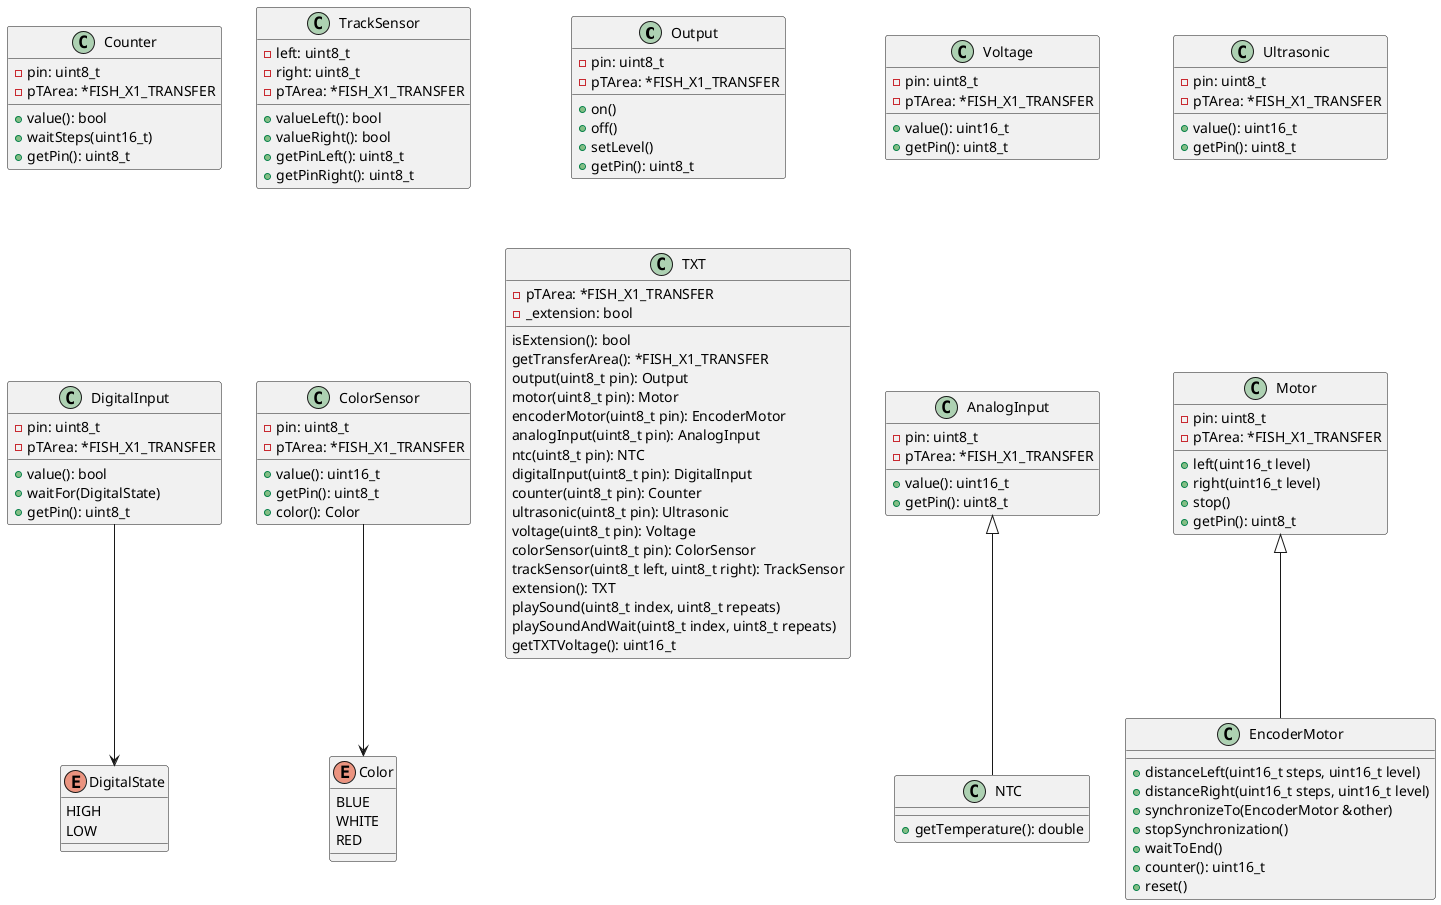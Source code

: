 @startuml low-level-api
class Output {
    -pin: uint8_t
    -pTArea: *FISH_X1_TRANSFER

    +on()
    +off()
    +setLevel()
    +getPin(): uint8_t
}

class DigitalInput {
    -pin: uint8_t
    -pTArea: *FISH_X1_TRANSFER

    +value(): bool
    +waitFor(DigitalState)
    +getPin(): uint8_t
}

class Counter {
    -pin: uint8_t
    -pTArea: *FISH_X1_TRANSFER

    +value(): bool
    +waitSteps(uint16_t)
    +getPin(): uint8_t
}

class AnalogInput {
    -pin: uint8_t
    -pTArea: *FISH_X1_TRANSFER

    +value(): uint16_t
    +getPin(): uint8_t
}

class NTC {
    +getTemperature(): double
}

class Ultrasonic {
    -pin: uint8_t
    -pTArea: *FISH_X1_TRANSFER

    +value(): uint16_t
    +getPin(): uint8_t
}

class ColorSensor {
    -pin: uint8_t
    -pTArea: *FISH_X1_TRANSFER

    +value(): uint16_t
    +getPin(): uint8_t
    +color(): Color
}

class Voltage {
    -pin: uint8_t
    -pTArea: *FISH_X1_TRANSFER

    +value(): uint16_t
    +getPin(): uint8_t
}

class TrackSensor {
    -left: uint8_t
    -right: uint8_t
    -pTArea: *FISH_X1_TRANSFER

    +valueLeft(): bool
    +valueRight(): bool
    +getPinLeft(): uint8_t
    +getPinRight(): uint8_t
}

class Motor {
    -pin: uint8_t
    -pTArea: *FISH_X1_TRANSFER

    +left(uint16_t level)
    +right(uint16_t level)
    +stop()
    +getPin(): uint8_t
}

class EncoderMotor {
    +distanceLeft(uint16_t steps, uint16_t level)
    +distanceRight(uint16_t steps, uint16_t level)
    +synchronizeTo(EncoderMotor &other)
    +stopSynchronization()
    +waitToEnd()
    +counter(): uint16_t
    +reset()
}

class TXT {
    -pTArea: *FISH_X1_TRANSFER
    -_extension: bool

    isExtension(): bool
    getTransferArea(): *FISH_X1_TRANSFER
    output(uint8_t pin): Output
    motor(uint8_t pin): Motor
    encoderMotor(uint8_t pin): EncoderMotor
    analogInput(uint8_t pin): AnalogInput
    ntc(uint8_t pin): NTC
    digitalInput(uint8_t pin): DigitalInput
    counter(uint8_t pin): Counter
    ultrasonic(uint8_t pin): Ultrasonic
    voltage(uint8_t pin): Voltage
    colorSensor(uint8_t pin): ColorSensor
    trackSensor(uint8_t left, uint8_t right): TrackSensor
    extension(): TXT
    playSound(uint8_t index, uint8_t repeats)
    playSoundAndWait(uint8_t index, uint8_t repeats)
    getTXTVoltage(): uint16_t
}

enum Color {
    BLUE
    WHITE
    RED
}

enum DigitalState {
    HIGH
    LOW
}

AnalogInput <|-- NTC
Motor <|-- EncoderMotor

ColorSensor --> Color
DigitalInput --> DigitalState

Voltage -[hidden]-> AnalogInput
TrackSensor -[hidden]-> ColorSensor
Counter -[hidden]-> DigitalInput
Ultrasonic -[hidden]-> Motor
Output -[hidden]-> TXT
Counter -[hidden]> TrackSensor
@enduml

TXT --> Output
TXT --> Motor
TXT --> EncoderMotor
TXT --> AnalogInput
TXT --> NTC
TXT --> DigitalInput
TXT --> Counter
TXT --> Ultrasonic
TXT --> Voltage
TXT --> ColorSensor
TXT --> TrackSensor

@startuml high-level-api
enum AxisState {
    UNREFERENCED
    READY
    LEFT
    RIGHT
}

enum ButtonMode {
    CLOSER
    OPENER
}

abstract PosAxis {
    +getPos(): uint16_t
    +reference()
    +referenceAsync(): std::thread
    +moveAbsolut(uint16_t destination): bool
    +moveAbsolutAsync(uint16_t destination): std::thread
    +moveRelative(int16_t distance): bool
    +moveRelativeAsync(int16_t distance): std::thread
    +stop()
    +setSpeed(uint16_t speed)
    +getState(): AxisState
    +getRefButtonMode(): ButtonMode
    +setRefButtonMode(ButtonMode mode)
}

class AxisEM {
    -em: EncoderMotor
    -ref: DigitalInput
    -pos: uint16_t
    -dest: uint16_t
    -maxPos: uint16_t
    -speed: uint16_t
    -state: AxisState
    -mode: ButtonMode
    -drive()
}

class AxisXS {
    -m: Motor
    -ref: DigitalInput
    -counter: DigitalInput
    -pos: uint16_t
    -dest: uint16_t
    -maxPos: uint16_t
    -speed: uint16_t
    -state: AxisState
    -mode: ButtonMode
    -drive()
}

class NRefAxis
{
    #m: Motor
    #speed: uint16_t
    #postitions: std::vector<std::pair<DigitalInput, ButtonMode>>
    #state: AxisState
    #lastpos: uint8_t

    +reference()
    +referenceAsync(): std::thread
    +isPos(uint8_t pos): bool
    +pos(uint8_t pos)
    +posAsync(uint8_t pos): std::thread
    +setSpeed(uint16_t speed_)
    +setButtonMode(uint8_t, ButtonMode mode)
}

class TwoRefAxis {
    +pos1()
    +pos2()
    +pos1Async(): std::thread
    +pos2Async(): std::thread
    +isPos1(): bool
    +isPos2(): bool
}

PosAxis -(0- AxisEM
PosAxis -(0- AxisXS
NRefAxis <|-- TwoRefAxis
ButtonMode <-- NRefAxis
AxisState <-- NRefAxis
AxisState <-- PosAxis
ButtonMode <-- PosAxis
@enduml